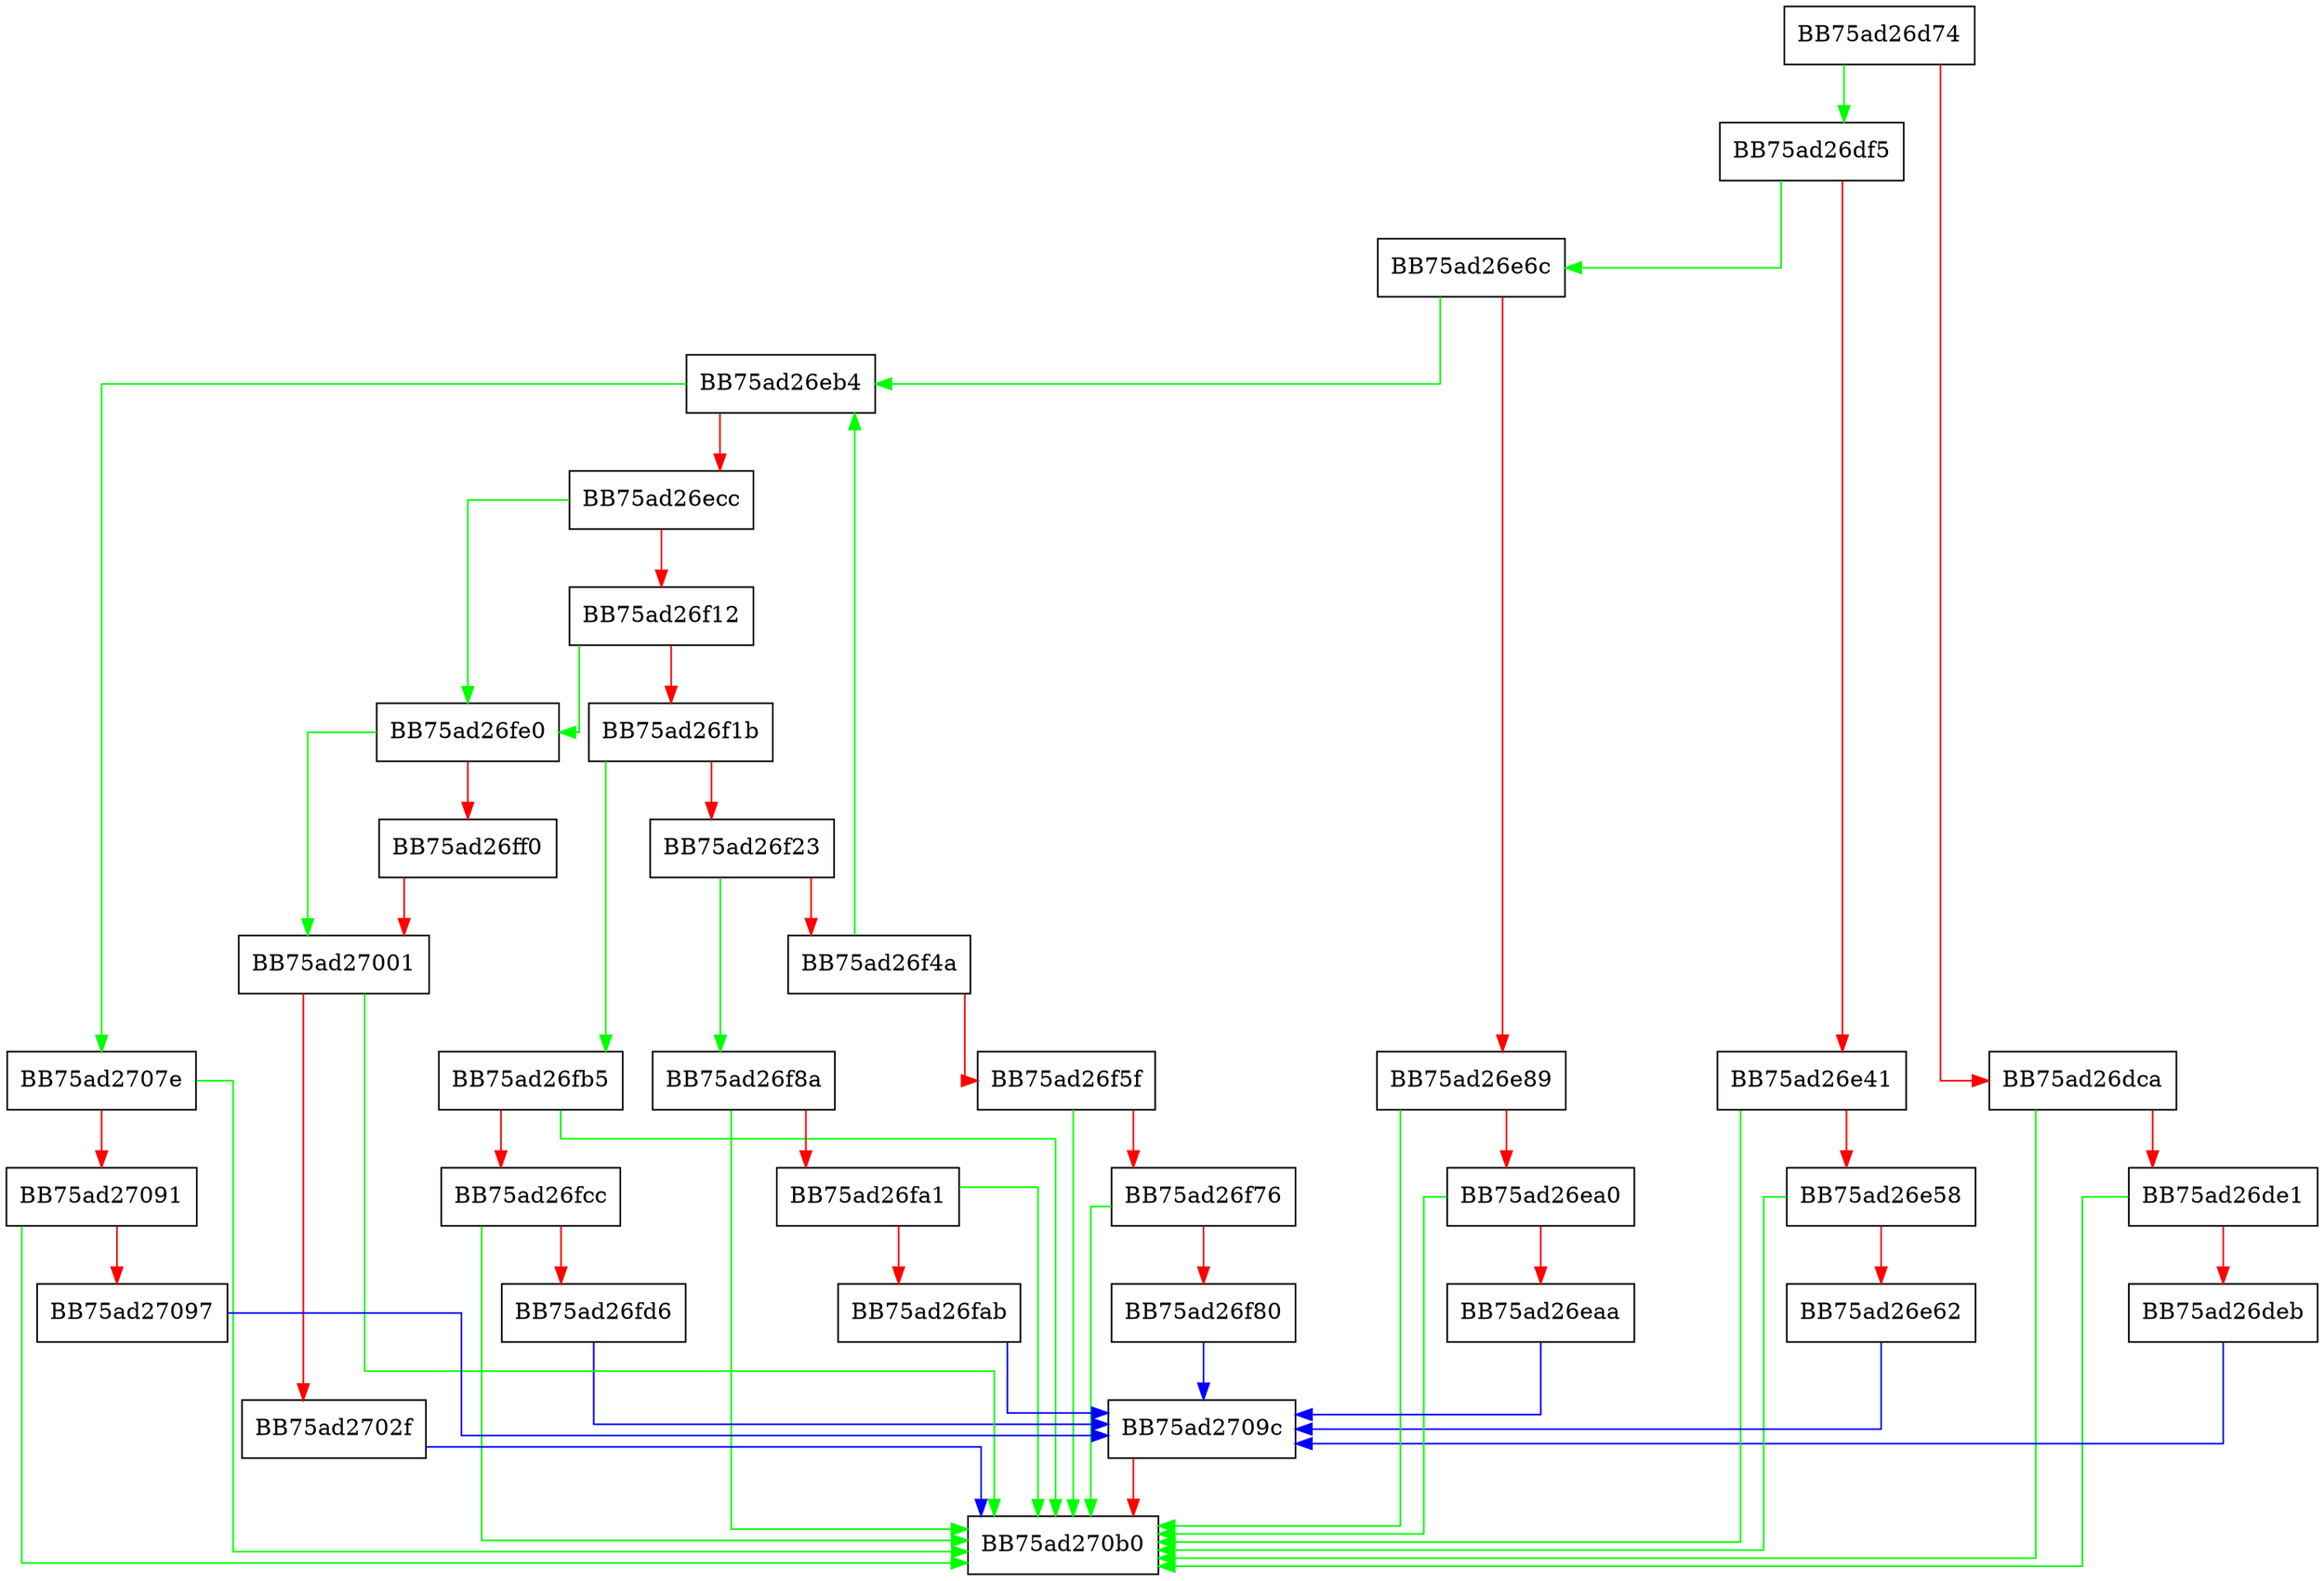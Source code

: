 digraph RemoveCatalogEntry {
  node [shape="box"];
  graph [splines=ortho];
  BB75ad26d74 -> BB75ad26df5 [color="green"];
  BB75ad26d74 -> BB75ad26dca [color="red"];
  BB75ad26dca -> BB75ad270b0 [color="green"];
  BB75ad26dca -> BB75ad26de1 [color="red"];
  BB75ad26de1 -> BB75ad270b0 [color="green"];
  BB75ad26de1 -> BB75ad26deb [color="red"];
  BB75ad26deb -> BB75ad2709c [color="blue"];
  BB75ad26df5 -> BB75ad26e6c [color="green"];
  BB75ad26df5 -> BB75ad26e41 [color="red"];
  BB75ad26e41 -> BB75ad270b0 [color="green"];
  BB75ad26e41 -> BB75ad26e58 [color="red"];
  BB75ad26e58 -> BB75ad270b0 [color="green"];
  BB75ad26e58 -> BB75ad26e62 [color="red"];
  BB75ad26e62 -> BB75ad2709c [color="blue"];
  BB75ad26e6c -> BB75ad26eb4 [color="green"];
  BB75ad26e6c -> BB75ad26e89 [color="red"];
  BB75ad26e89 -> BB75ad270b0 [color="green"];
  BB75ad26e89 -> BB75ad26ea0 [color="red"];
  BB75ad26ea0 -> BB75ad270b0 [color="green"];
  BB75ad26ea0 -> BB75ad26eaa [color="red"];
  BB75ad26eaa -> BB75ad2709c [color="blue"];
  BB75ad26eb4 -> BB75ad2707e [color="green"];
  BB75ad26eb4 -> BB75ad26ecc [color="red"];
  BB75ad26ecc -> BB75ad26fe0 [color="green"];
  BB75ad26ecc -> BB75ad26f12 [color="red"];
  BB75ad26f12 -> BB75ad26fe0 [color="green"];
  BB75ad26f12 -> BB75ad26f1b [color="red"];
  BB75ad26f1b -> BB75ad26fb5 [color="green"];
  BB75ad26f1b -> BB75ad26f23 [color="red"];
  BB75ad26f23 -> BB75ad26f8a [color="green"];
  BB75ad26f23 -> BB75ad26f4a [color="red"];
  BB75ad26f4a -> BB75ad26eb4 [color="green"];
  BB75ad26f4a -> BB75ad26f5f [color="red"];
  BB75ad26f5f -> BB75ad270b0 [color="green"];
  BB75ad26f5f -> BB75ad26f76 [color="red"];
  BB75ad26f76 -> BB75ad270b0 [color="green"];
  BB75ad26f76 -> BB75ad26f80 [color="red"];
  BB75ad26f80 -> BB75ad2709c [color="blue"];
  BB75ad26f8a -> BB75ad270b0 [color="green"];
  BB75ad26f8a -> BB75ad26fa1 [color="red"];
  BB75ad26fa1 -> BB75ad270b0 [color="green"];
  BB75ad26fa1 -> BB75ad26fab [color="red"];
  BB75ad26fab -> BB75ad2709c [color="blue"];
  BB75ad26fb5 -> BB75ad270b0 [color="green"];
  BB75ad26fb5 -> BB75ad26fcc [color="red"];
  BB75ad26fcc -> BB75ad270b0 [color="green"];
  BB75ad26fcc -> BB75ad26fd6 [color="red"];
  BB75ad26fd6 -> BB75ad2709c [color="blue"];
  BB75ad26fe0 -> BB75ad27001 [color="green"];
  BB75ad26fe0 -> BB75ad26ff0 [color="red"];
  BB75ad26ff0 -> BB75ad27001 [color="red"];
  BB75ad27001 -> BB75ad270b0 [color="green"];
  BB75ad27001 -> BB75ad2702f [color="red"];
  BB75ad2702f -> BB75ad270b0 [color="blue"];
  BB75ad2707e -> BB75ad270b0 [color="green"];
  BB75ad2707e -> BB75ad27091 [color="red"];
  BB75ad27091 -> BB75ad270b0 [color="green"];
  BB75ad27091 -> BB75ad27097 [color="red"];
  BB75ad27097 -> BB75ad2709c [color="blue"];
  BB75ad2709c -> BB75ad270b0 [color="red"];
}
